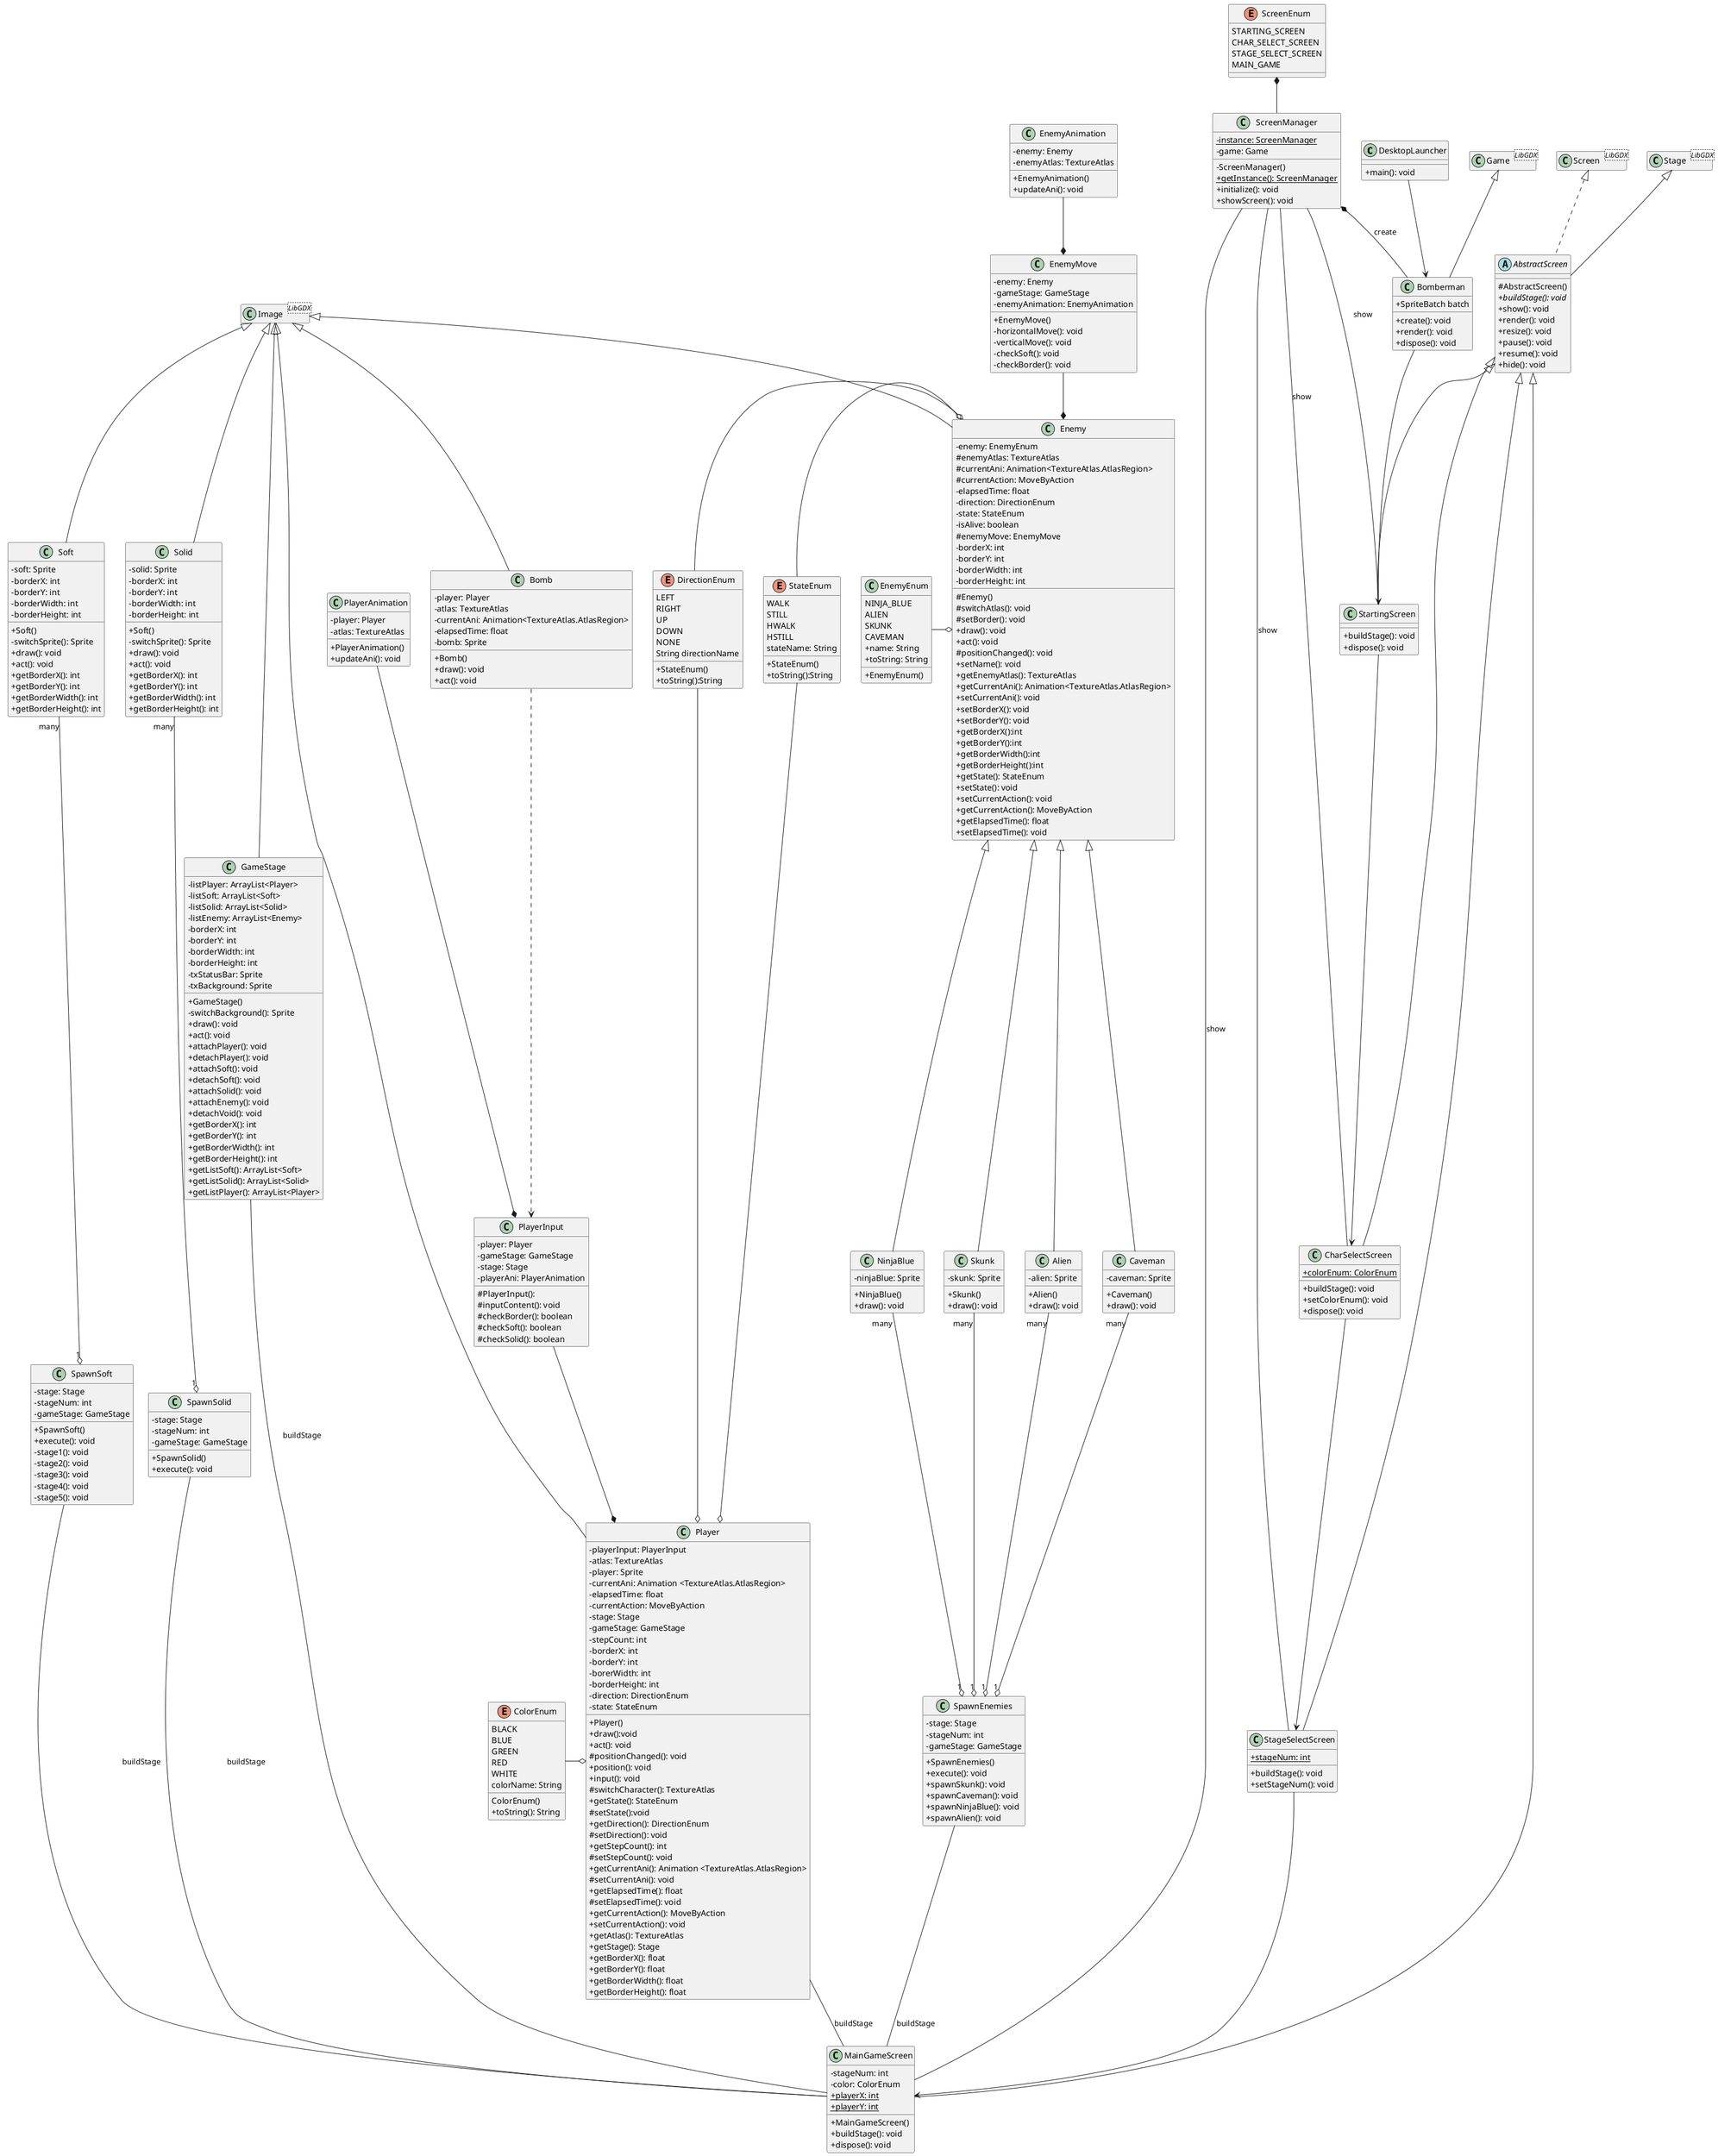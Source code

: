 @startuml
skinparam classAttributeIconSize 0

class DesktopLauncher{
    +main(): void
}

class Bomberman{
    +SpriteBatch batch
    +create(): void
    +render(): void
    +dispose(): void
}

class StartingScreen{
    +buildStage(): void
    +dispose(): void
}
class CharSelectScreen{
    +{static}colorEnum: ColorEnum
    +buildStage(): void
    +setColorEnum(): void
    +dispose(): void
}
class StageSelectScreen{
    +{static}stageNum: int
    +buildStage(): void
    +setStageNum(): void
}
-class ScreenManager{
    -{static}instance: ScreenManager
    -game: Game
    -ScreenManager()
    +{static} getInstance(): ScreenManager
    + initialize(): void
    + showScreen(): void
}
abstract class AbstractScreen{
    #AbstractScreen()
    +{abstract} buildStage(): void
    + show(): void
    + render(): void
    + resize(): void
    + pause(): void
    + resume(): void
    + hide(): void
}

enum DirectionEnum{
    LEFT
    RIGHT
    UP
    DOWN
    NONE
    String directionName
    +StateEnum()
    +toString():String
}
enum StateEnum{
    WALK
    STILL
    HWALK
    HSTILL
    stateName: String
    +StateEnum()
    +toString():String
}
class Bomb{
    -player: Player
    -atlas: TextureAtlas
    -currentAni: Animation<TextureAtlas.AtlasRegion>
    -elapsedTime: float
    -bomb: Sprite
    +Bomb()
    +draw(): void
    +act(): void
}
enum ColorEnum{
    BLACK
    BLUE
    GREEN
    RED
    WHITE
    colorName: String
    ColorEnum()
    +toString(): String
}
class Player{
    -playerInput: PlayerInput
    -atlas: TextureAtlas
    -player: Sprite
    -currentAni: Animation <TextureAtlas.AtlasRegion>
    -elapsedTime: float
    -currentAction: MoveByAction
    -stage: Stage
    -gameStage: GameStage
    -stepCount: int
    -borderX: int
    -borderY: int
    -borerWidth: int
    -borderHeight: int
    -direction: DirectionEnum
    -state: StateEnum
    +Player()
    +draw():void
    +act(): void
    #positionChanged(): void
    +position(): void
    +input(): void
    #switchCharacter(): TextureAtlas
    +getState(): StateEnum
    #setState():void
    +getDirection(): DirectionEnum
    #setDirection(): void
    + getStepCount(): int
    #setStepCount(): void
    +getCurrentAni(): Animation <TextureAtlas.AtlasRegion>
    #setCurrentAni(): void
    +getElapsedTime(): float
    #setElapsedTime(): void
    +getCurrentAction(): MoveByAction
    +setCurrentAction(): void
    +getAtlas(): TextureAtlas
    +getStage(): Stage
    +getBorderX(): float
    +getBorderY(): float
    +getBorderWidth(): float
    +getBorderHeight(): float
}
class PlayerAnimation{
    -player: Player
    -atlas: TextureAtlas
    +PlayerAnimation()
    +updateAni(): void
}
class PlayerInput{
    -player: Player
    -gameStage: GameStage
    -stage: Stage
    -playerAni: PlayerAnimation
    #PlayerInput():
    #inputContent(): void
    #checkBorder(): boolean
    #checkSoft(): boolean
    #checkSolid(): boolean
}
class Alien{
    -alien: Sprite
    +Alien()
    +draw(): void
}
class Caveman{
    -caveman: Sprite
    +Caveman()
    +draw(): void
}
class NinjaBlue{
    -ninjaBlue: Sprite
    +NinjaBlue()
    +draw(): void
}
class Skunk{
    -skunk: Sprite
    +Skunk()
    +draw(): void
}
class SpawnEnemies{
    -stage: Stage
    -stageNum: int
    -gameStage: GameStage
    +SpawnEnemies()
    +execute(): void
    +spawnSkunk(): void 
    +spawnCaveman(): void 
    +spawnNinjaBlue(): void 
    +spawnAlien(): void 
}
class EnemyAnimation{
    -enemy: Enemy
    -enemyAtlas: TextureAtlas
    +EnemyAnimation()
    +updateAni(): void
}
class Enemy{
    -enemy: EnemyEnum
    #enemyAtlas: TextureAtlas
    #currentAni: Animation<TextureAtlas.AtlasRegion>
    #currentAction: MoveByAction
    -elapsedTime: float
    -direction: DirectionEnum
    -state: StateEnum
    -isAlive: boolean
    #enemyMove: EnemyMove
    -borderX: int
    -borderY: int
    -borderWidth: int
    -borderHeight: int
    #Enemy()
    #switchAtlas(): void
    #setBorder(): void
    +draw(): void
    +act(): void
    #positionChanged(): void
    +setName(): void
    +getEnemyAtlas(): TextureAtlas
    +getCurrentAni(): Animation<TextureAtlas.AtlasRegion>
    +setCurrentAni(): void
    +setBorderX(): void
    +setBorderY(): void
    +getBorderX():int
    +getBorderY():int
    +getBorderWidth():int
    +getBorderHeight():int
    +getState(): StateEnum
    +setState(): void
    +setCurrentAction(): void
    +getCurrentAction(): MoveByAction
    +getElapsedTime(): float
    +setElapsedTime(): void
}
class EnemyMove{
    -enemy: Enemy
    -gameStage: GameStage
    -enemyAnimation: EnemyAnimation
    +EnemyMove()
    -horizontalMove(): void
    -verticalMove(): void
    -checkSoft(): void
    -checkBorder(): void
}
class EnemyEnum{
    NINJA_BLUE
    ALIEN
    SKUNK
    CAVEMAN
    +name: String
    +EnemyEnum()
    +toString: String
}
class GameStage{
    -listPlayer: ArrayList<Player>
    -listSoft: ArrayList<Soft>
    -listSolid: ArrayList<Solid>
    -listEnemy: ArrayList<Enemy>
    -borderX: int
    -borderY: int
    -borderWidth: int
    -borderHeight: int
    -txStatusBar: Sprite
    -txBackground: Sprite
    +GameStage()
    -switchBackground(): Sprite
    +draw(): void
    +act(): void
    +attachPlayer(): void
    +detachPlayer(): void
    +attachSoft(): void
    +detachSoft(): void
    +attachSolid(): void
    +attachEnemy(): void
    +detachVoid(): void
    +getBorderX(): int
    +getBorderY(): int
    +getBorderWidth(): int
    +getBorderHeight(): int
    +getListSoft(): ArrayList<Soft>
    +getListSolid(): ArrayList<Solid>
    +getListPlayer(): ArrayList<Player>
}
class Soft{
    -soft: Sprite
    -borderX: int
    -borderY: int
    -borderWidth: int
    -borderHeight: int
    +Soft()
    -switchSprite(): Sprite
    +draw(): void
    +act(): void
    +getBorderX(): int
    +getBorderY(): int
    +getBorderWidth(): int
    +getBorderHeight(): int
}
class Solid{
    -solid: Sprite
    -borderX: int
    -borderY: int
    -borderWidth: int
    -borderHeight: int
    +Soft()
    -switchSprite(): Sprite
    +draw(): void
    +act(): void
    +getBorderX(): int
    +getBorderY(): int
    +getBorderWidth(): int
    +getBorderHeight(): int
}
class SpawnSoft{
    -stage: Stage
    -stageNum: int
    -gameStage: GameStage
    +SpawnSoft()
    +execute(): void
    -stage1(): void
    -stage2(): void
    -stage3(): void
    -stage4(): void
    -stage5(): void
}
class SpawnSolid{
    -stage: Stage
    -stageNum: int
    -gameStage: GameStage
    +SpawnSolid()
    +execute(): void
}
enum ScreenEnum{
    STARTING_SCREEN
    CHAR_SELECT_SCREEN
    STAGE_SELECT_SCREEN
    MAIN_GAME
}

class MainGameScreen{
    -stageNum: int
    -color: ColorEnum
    +{static} playerX: int
    +{static} playerY: int
    +MainGameScreen()
    +buildStage(): void
    +dispose(): void
}

'LibGDX class
class Game<LibGDX>{}
hide Game methods
hide Game members
class Image<LibGDX>{}
hide Image methods
hide Image members
class Stage<LibGDX>{}
hide Stage methods
hide Stage members
class Screen<LibGDX>{}
hide Screen methods
hide Screen members

'Relationships

Enemy <|-- Alien
Enemy <|-- Skunk
Enemy <|-- Caveman
Enemy <|-- NinjaBlue

Image <|- Enemy
Image <|-- Bomb
Image <|- Player
Image <|-- GameStage
Image <|-- Soft
Image <|-- Solid

Stage <|-- AbstractScreen
Screen <|.. AbstractScreen


AbstractScreen <|-- CharSelectScreen
AbstractScreen <|-- StageSelectScreen
AbstractScreen <|-- StartingScreen
AbstractScreen <|-- MainGameScreen

Game <|-- Bomberman

DesktopLauncher --> Bomberman

Bomberman --> StartingScreen

StartingScreen --> CharSelectScreen

CharSelectScreen --> StageSelectScreen

StageSelectScreen --> MainGameScreen

Alien "many" --o "1"SpawnEnemies
Caveman "many" --o "1"SpawnEnemies
NinjaBlue "many" --o "1"SpawnEnemies
Skunk "many" --o "1"SpawnEnemies

Soft "many" --o "1" SpawnSoft
Solid "many" --o "1" SpawnSolid

SpawnEnemies -- MainGameScreen: buildStage
SpawnSoft -- MainGameScreen: buildStage
SpawnSolid -- MainGameScreen: buildStage
GameStage -- MainGameScreen: buildStage

Player -- MainGameScreen: buildStage
PlayerInput --* Player
PlayerAnimation --* PlayerInput
Bomb ..> PlayerInput
DirectionEnum -o Player
StateEnum -o Player
ColorEnum -o Player

EnemyMove --* Enemy
EnemyAnimation --* EnemyMove
DirectionEnum -o Enemy
StateEnum -o Enemy
EnemyEnum -o Enemy

ScreenEnum *--ScreenManager
ScreenManager *-- Bomberman: create
ScreenManager -- StartingScreen: show
ScreenManager -- CharSelectScreen: show
ScreenManager -- StageSelectScreen: show
ScreenManager -- MainGameScreen: show
@enduml

